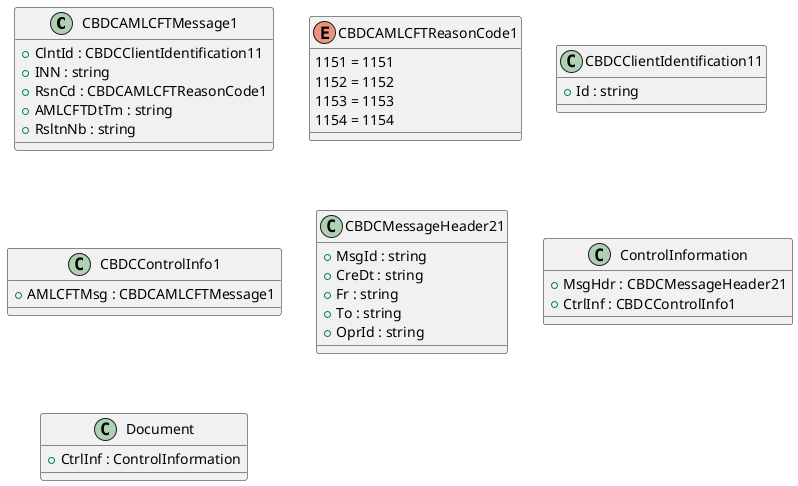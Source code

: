 @startuml

class CBDCAMLCFTMessage1 {
    +ClntId : CBDCClientIdentification11
    +INN : string
    +RsnCd : CBDCAMLCFTReasonCode1
    +AMLCFTDtTm : string
    +RsltnNb : string
}
enum CBDCAMLCFTReasonCode1 {
    1151 = 1151
    1152 = 1152
    1153 = 1153
    1154 = 1154
}
class CBDCClientIdentification11 {
    +Id : string
}
class CBDCControlInfo1 {
    +AMLCFTMsg : CBDCAMLCFTMessage1
}
class CBDCMessageHeader21 {
    +MsgId : string
    +CreDt : string
    +Fr : string
    +To : string
    +OprId : string
}
class ControlInformation {
    +MsgHdr : CBDCMessageHeader21
    +CtrlInf : CBDCControlInfo1
}
class Document {
    +CtrlInf : ControlInformation
}

@enduml
